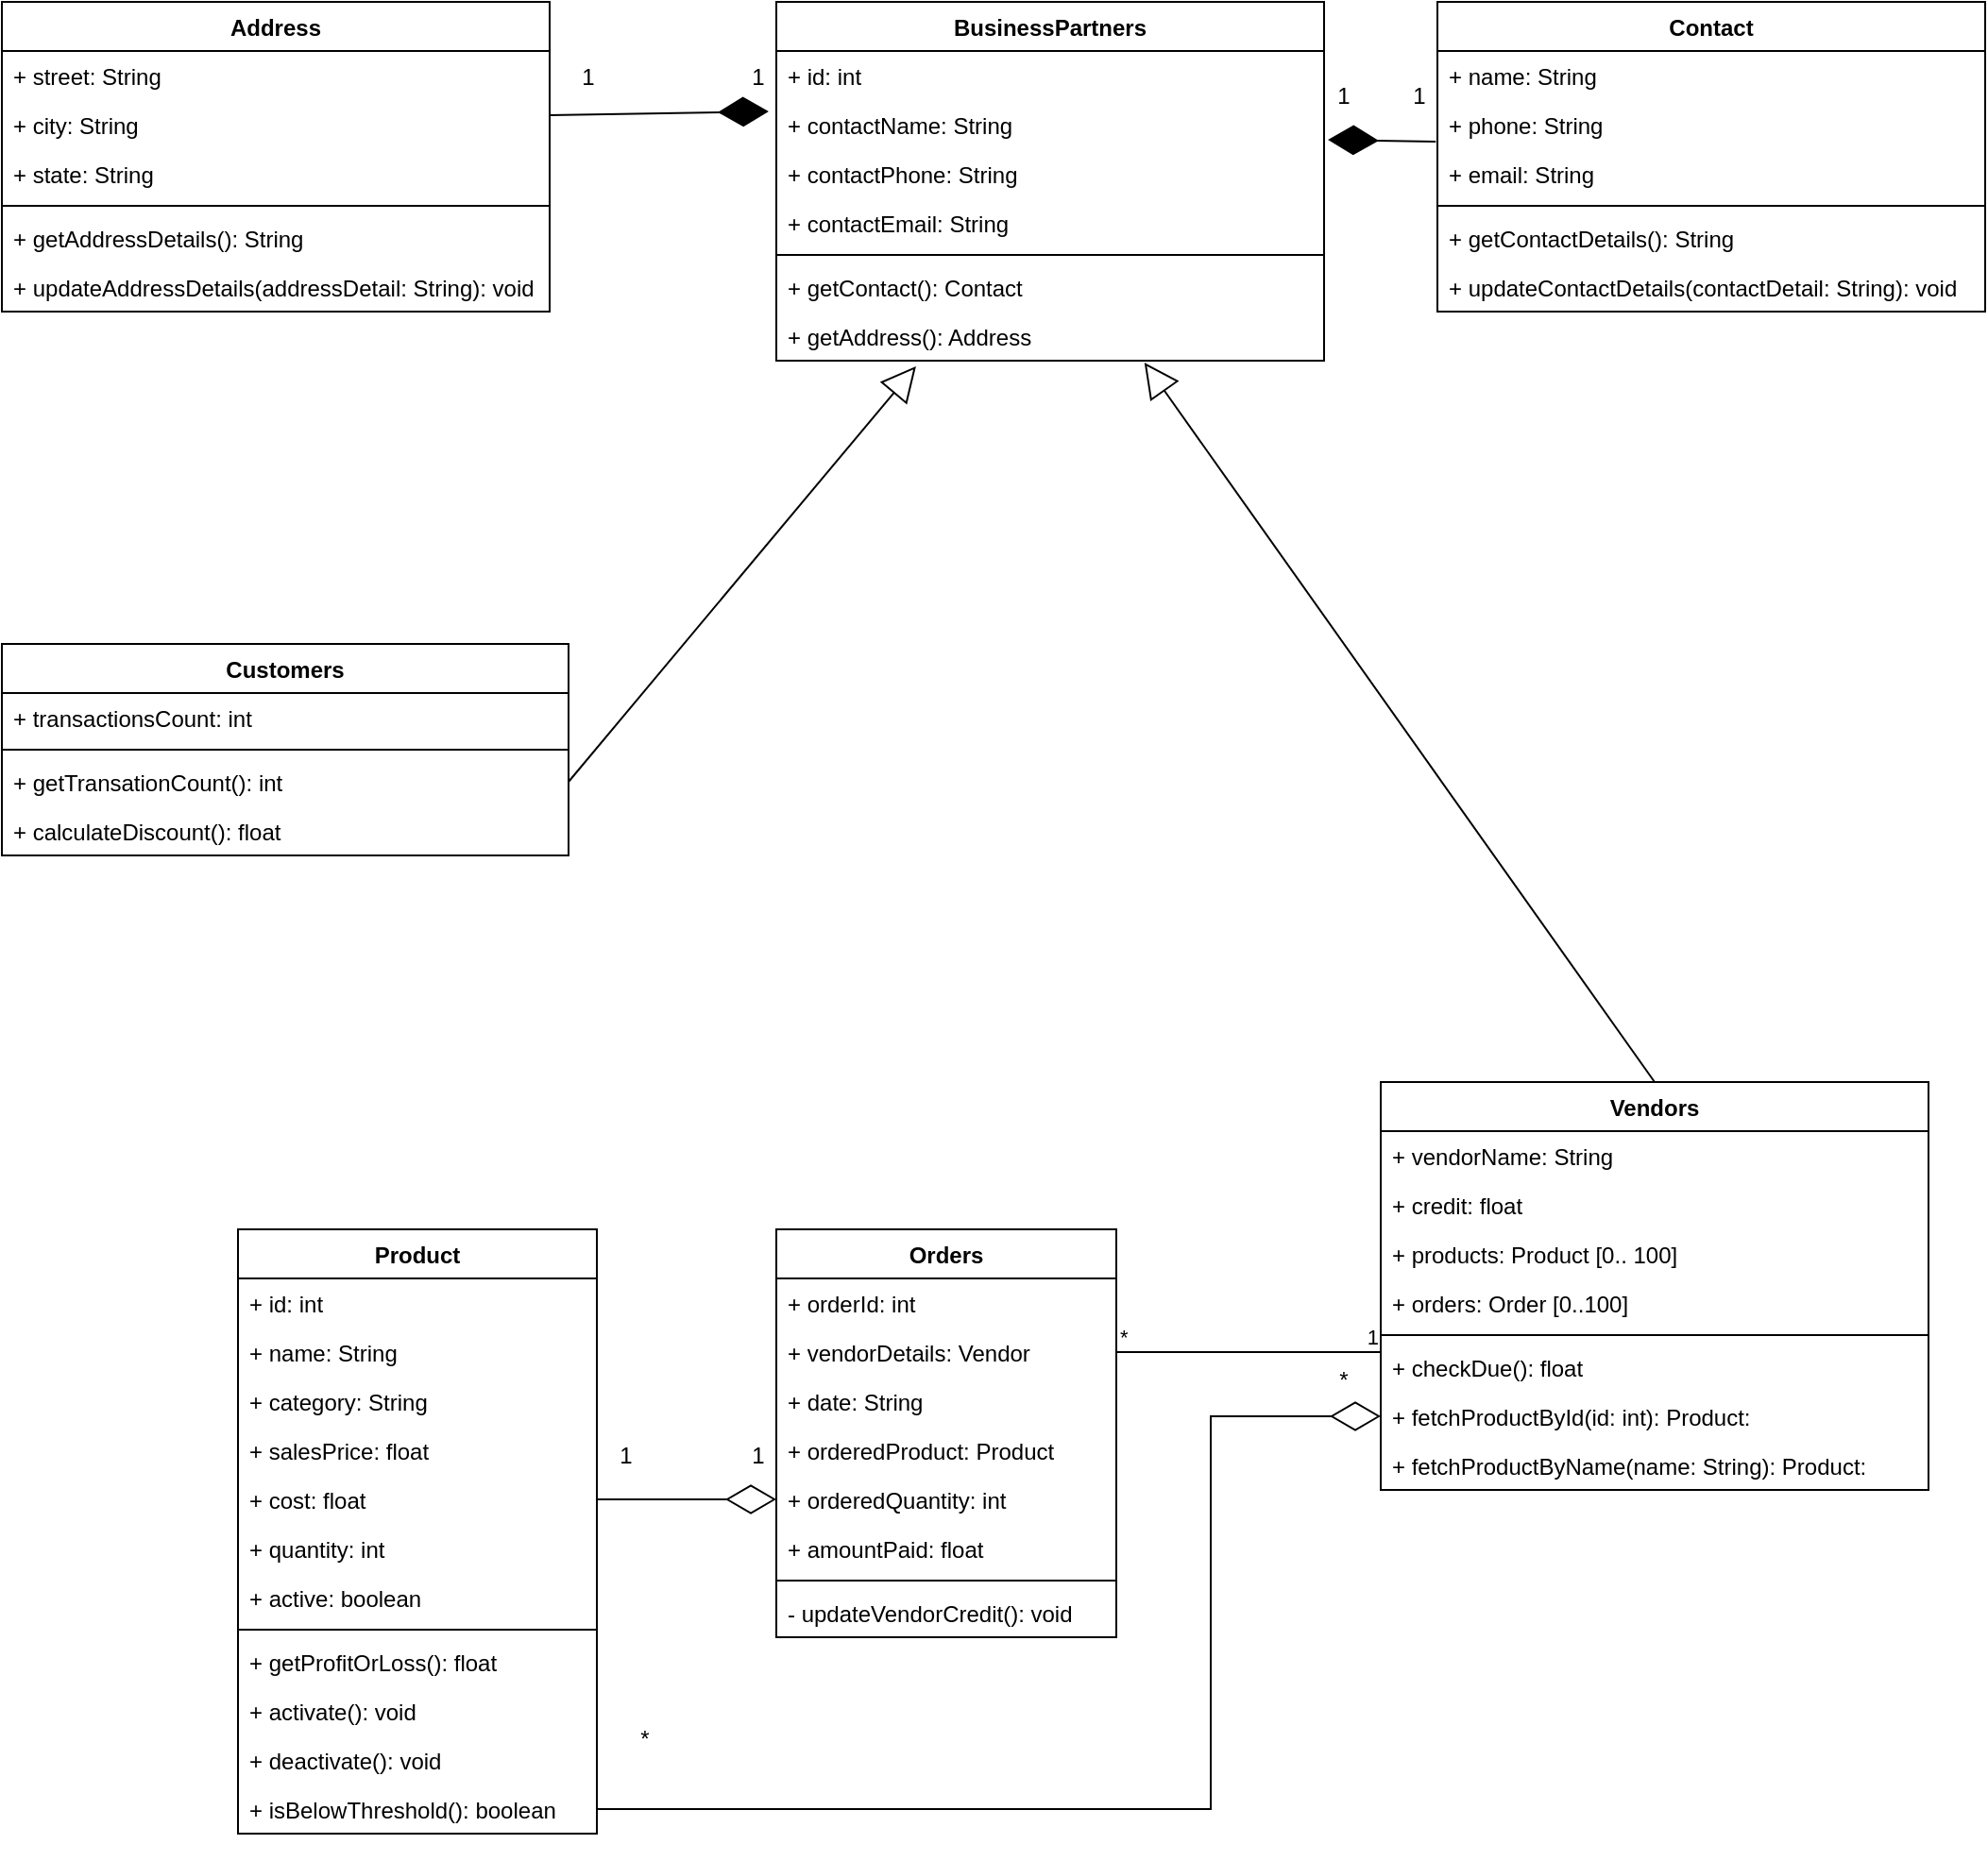<mxfile version="15.7.4" type="github">
  <diagram id="4TbU_epsyEHLMyrJDHha" name="Page-1">
    <mxGraphModel dx="868" dy="1594" grid="1" gridSize="10" guides="1" tooltips="1" connect="1" arrows="1" fold="1" page="1" pageScale="1" pageWidth="827" pageHeight="1169" math="0" shadow="0">
      <root>
        <mxCell id="0" />
        <mxCell id="1" parent="0" />
        <mxCell id="at3cq2nM4BJfjRinCHAx-1" value="Customers" style="swimlane;fontStyle=1;align=center;verticalAlign=top;childLayout=stackLayout;horizontal=1;startSize=26;horizontalStack=0;resizeParent=1;resizeParentMax=0;resizeLast=0;collapsible=1;marginBottom=0;" vertex="1" parent="1">
          <mxGeometry x="230" y="-70" width="300" height="112" as="geometry" />
        </mxCell>
        <mxCell id="at3cq2nM4BJfjRinCHAx-20" value="+ transactionsCount: int" style="text;strokeColor=none;fillColor=none;align=left;verticalAlign=top;spacingLeft=4;spacingRight=4;overflow=hidden;rotatable=0;points=[[0,0.5],[1,0.5]];portConstraint=eastwest;" vertex="1" parent="at3cq2nM4BJfjRinCHAx-1">
          <mxGeometry y="26" width="300" height="26" as="geometry" />
        </mxCell>
        <mxCell id="at3cq2nM4BJfjRinCHAx-3" value="" style="line;strokeWidth=1;fillColor=none;align=left;verticalAlign=middle;spacingTop=-1;spacingLeft=3;spacingRight=3;rotatable=0;labelPosition=right;points=[];portConstraint=eastwest;" vertex="1" parent="at3cq2nM4BJfjRinCHAx-1">
          <mxGeometry y="52" width="300" height="8" as="geometry" />
        </mxCell>
        <mxCell id="at3cq2nM4BJfjRinCHAx-77" value="+ getTransationCount(): int" style="text;strokeColor=none;fillColor=none;align=left;verticalAlign=top;spacingLeft=4;spacingRight=4;overflow=hidden;rotatable=0;points=[[0,0.5],[1,0.5]];portConstraint=eastwest;" vertex="1" parent="at3cq2nM4BJfjRinCHAx-1">
          <mxGeometry y="60" width="300" height="26" as="geometry" />
        </mxCell>
        <mxCell id="at3cq2nM4BJfjRinCHAx-4" value="+ calculateDiscount(): float" style="text;strokeColor=none;fillColor=none;align=left;verticalAlign=top;spacingLeft=4;spacingRight=4;overflow=hidden;rotatable=0;points=[[0,0.5],[1,0.5]];portConstraint=eastwest;" vertex="1" parent="at3cq2nM4BJfjRinCHAx-1">
          <mxGeometry y="86" width="300" height="26" as="geometry" />
        </mxCell>
        <mxCell id="at3cq2nM4BJfjRinCHAx-7" value="Product" style="swimlane;fontStyle=1;align=center;verticalAlign=top;childLayout=stackLayout;horizontal=1;startSize=26;horizontalStack=0;resizeParent=1;resizeParentMax=0;resizeLast=0;collapsible=1;marginBottom=0;" vertex="1" parent="1">
          <mxGeometry x="355" y="240" width="190" height="320" as="geometry" />
        </mxCell>
        <mxCell id="at3cq2nM4BJfjRinCHAx-11" value="+ id: int" style="text;strokeColor=none;fillColor=none;align=left;verticalAlign=top;spacingLeft=4;spacingRight=4;overflow=hidden;rotatable=0;points=[[0,0.5],[1,0.5]];portConstraint=eastwest;" vertex="1" parent="at3cq2nM4BJfjRinCHAx-7">
          <mxGeometry y="26" width="190" height="26" as="geometry" />
        </mxCell>
        <mxCell id="at3cq2nM4BJfjRinCHAx-12" value="+ name: String" style="text;strokeColor=none;fillColor=none;align=left;verticalAlign=top;spacingLeft=4;spacingRight=4;overflow=hidden;rotatable=0;points=[[0,0.5],[1,0.5]];portConstraint=eastwest;" vertex="1" parent="at3cq2nM4BJfjRinCHAx-7">
          <mxGeometry y="52" width="190" height="26" as="geometry" />
        </mxCell>
        <mxCell id="at3cq2nM4BJfjRinCHAx-13" value="+ category: String" style="text;strokeColor=none;fillColor=none;align=left;verticalAlign=top;spacingLeft=4;spacingRight=4;overflow=hidden;rotatable=0;points=[[0,0.5],[1,0.5]];portConstraint=eastwest;" vertex="1" parent="at3cq2nM4BJfjRinCHAx-7">
          <mxGeometry y="78" width="190" height="26" as="geometry" />
        </mxCell>
        <mxCell id="at3cq2nM4BJfjRinCHAx-14" value="+ salesPrice: float" style="text;strokeColor=none;fillColor=none;align=left;verticalAlign=top;spacingLeft=4;spacingRight=4;overflow=hidden;rotatable=0;points=[[0,0.5],[1,0.5]];portConstraint=eastwest;" vertex="1" parent="at3cq2nM4BJfjRinCHAx-7">
          <mxGeometry y="104" width="190" height="26" as="geometry" />
        </mxCell>
        <mxCell id="at3cq2nM4BJfjRinCHAx-15" value="+ cost: float" style="text;strokeColor=none;fillColor=none;align=left;verticalAlign=top;spacingLeft=4;spacingRight=4;overflow=hidden;rotatable=0;points=[[0,0.5],[1,0.5]];portConstraint=eastwest;" vertex="1" parent="at3cq2nM4BJfjRinCHAx-7">
          <mxGeometry y="130" width="190" height="26" as="geometry" />
        </mxCell>
        <mxCell id="at3cq2nM4BJfjRinCHAx-16" value="+ quantity: int" style="text;strokeColor=none;fillColor=none;align=left;verticalAlign=top;spacingLeft=4;spacingRight=4;overflow=hidden;rotatable=0;points=[[0,0.5],[1,0.5]];portConstraint=eastwest;" vertex="1" parent="at3cq2nM4BJfjRinCHAx-7">
          <mxGeometry y="156" width="190" height="26" as="geometry" />
        </mxCell>
        <mxCell id="at3cq2nM4BJfjRinCHAx-8" value="+ active: boolean" style="text;strokeColor=none;fillColor=none;align=left;verticalAlign=top;spacingLeft=4;spacingRight=4;overflow=hidden;rotatable=0;points=[[0,0.5],[1,0.5]];portConstraint=eastwest;" vertex="1" parent="at3cq2nM4BJfjRinCHAx-7">
          <mxGeometry y="182" width="190" height="26" as="geometry" />
        </mxCell>
        <mxCell id="at3cq2nM4BJfjRinCHAx-9" value="" style="line;strokeWidth=1;fillColor=none;align=left;verticalAlign=middle;spacingTop=-1;spacingLeft=3;spacingRight=3;rotatable=0;labelPosition=right;points=[];portConstraint=eastwest;" vertex="1" parent="at3cq2nM4BJfjRinCHAx-7">
          <mxGeometry y="208" width="190" height="8" as="geometry" />
        </mxCell>
        <mxCell id="at3cq2nM4BJfjRinCHAx-17" value="+ getProfitOrLoss(): float" style="text;strokeColor=none;fillColor=none;align=left;verticalAlign=top;spacingLeft=4;spacingRight=4;overflow=hidden;rotatable=0;points=[[0,0.5],[1,0.5]];portConstraint=eastwest;" vertex="1" parent="at3cq2nM4BJfjRinCHAx-7">
          <mxGeometry y="216" width="190" height="26" as="geometry" />
        </mxCell>
        <mxCell id="at3cq2nM4BJfjRinCHAx-18" value="+ activate(): void" style="text;strokeColor=none;fillColor=none;align=left;verticalAlign=top;spacingLeft=4;spacingRight=4;overflow=hidden;rotatable=0;points=[[0,0.5],[1,0.5]];portConstraint=eastwest;" vertex="1" parent="at3cq2nM4BJfjRinCHAx-7">
          <mxGeometry y="242" width="190" height="26" as="geometry" />
        </mxCell>
        <mxCell id="at3cq2nM4BJfjRinCHAx-19" value="+ deactivate(): void" style="text;strokeColor=none;fillColor=none;align=left;verticalAlign=top;spacingLeft=4;spacingRight=4;overflow=hidden;rotatable=0;points=[[0,0.5],[1,0.5]];portConstraint=eastwest;" vertex="1" parent="at3cq2nM4BJfjRinCHAx-7">
          <mxGeometry y="268" width="190" height="26" as="geometry" />
        </mxCell>
        <mxCell id="at3cq2nM4BJfjRinCHAx-10" value="+ isBelowThreshold(): boolean" style="text;strokeColor=none;fillColor=none;align=left;verticalAlign=top;spacingLeft=4;spacingRight=4;overflow=hidden;rotatable=0;points=[[0,0.5],[1,0.5]];portConstraint=eastwest;" vertex="1" parent="at3cq2nM4BJfjRinCHAx-7">
          <mxGeometry y="294" width="190" height="26" as="geometry" />
        </mxCell>
        <mxCell id="at3cq2nM4BJfjRinCHAx-26" value="Vendors" style="swimlane;fontStyle=1;align=center;verticalAlign=top;childLayout=stackLayout;horizontal=1;startSize=26;horizontalStack=0;resizeParent=1;resizeParentMax=0;resizeLast=0;collapsible=1;marginBottom=0;" vertex="1" parent="1">
          <mxGeometry x="960" y="162" width="290" height="216" as="geometry" />
        </mxCell>
        <mxCell id="at3cq2nM4BJfjRinCHAx-85" value="+ vendorName: String" style="text;strokeColor=none;fillColor=none;align=left;verticalAlign=top;spacingLeft=4;spacingRight=4;overflow=hidden;rotatable=0;points=[[0,0.5],[1,0.5]];portConstraint=eastwest;" vertex="1" parent="at3cq2nM4BJfjRinCHAx-26">
          <mxGeometry y="26" width="290" height="26" as="geometry" />
        </mxCell>
        <mxCell id="at3cq2nM4BJfjRinCHAx-86" value="+ credit: float" style="text;strokeColor=none;fillColor=none;align=left;verticalAlign=top;spacingLeft=4;spacingRight=4;overflow=hidden;rotatable=0;points=[[0,0.5],[1,0.5]];portConstraint=eastwest;" vertex="1" parent="at3cq2nM4BJfjRinCHAx-26">
          <mxGeometry y="52" width="290" height="26" as="geometry" />
        </mxCell>
        <mxCell id="at3cq2nM4BJfjRinCHAx-123" value="+ products: Product [0.. 100]" style="text;strokeColor=none;fillColor=none;align=left;verticalAlign=top;spacingLeft=4;spacingRight=4;overflow=hidden;rotatable=0;points=[[0,0.5],[1,0.5]];portConstraint=eastwest;" vertex="1" parent="at3cq2nM4BJfjRinCHAx-26">
          <mxGeometry y="78" width="290" height="26" as="geometry" />
        </mxCell>
        <mxCell id="at3cq2nM4BJfjRinCHAx-27" value="+ orders: Order [0..100] " style="text;strokeColor=none;fillColor=none;align=left;verticalAlign=top;spacingLeft=4;spacingRight=4;overflow=hidden;rotatable=0;points=[[0,0.5],[1,0.5]];portConstraint=eastwest;" vertex="1" parent="at3cq2nM4BJfjRinCHAx-26">
          <mxGeometry y="104" width="290" height="26" as="geometry" />
        </mxCell>
        <mxCell id="at3cq2nM4BJfjRinCHAx-28" value="" style="line;strokeWidth=1;fillColor=none;align=left;verticalAlign=middle;spacingTop=-1;spacingLeft=3;spacingRight=3;rotatable=0;labelPosition=right;points=[];portConstraint=eastwest;" vertex="1" parent="at3cq2nM4BJfjRinCHAx-26">
          <mxGeometry y="130" width="290" height="8" as="geometry" />
        </mxCell>
        <mxCell id="at3cq2nM4BJfjRinCHAx-89" value="+ checkDue(): float" style="text;strokeColor=none;fillColor=none;align=left;verticalAlign=top;spacingLeft=4;spacingRight=4;overflow=hidden;rotatable=0;points=[[0,0.5],[1,0.5]];portConstraint=eastwest;" vertex="1" parent="at3cq2nM4BJfjRinCHAx-26">
          <mxGeometry y="138" width="290" height="26" as="geometry" />
        </mxCell>
        <mxCell id="at3cq2nM4BJfjRinCHAx-90" value="+ fetchProductById(id: int): Product: " style="text;strokeColor=none;fillColor=none;align=left;verticalAlign=top;spacingLeft=4;spacingRight=4;overflow=hidden;rotatable=0;points=[[0,0.5],[1,0.5]];portConstraint=eastwest;" vertex="1" parent="at3cq2nM4BJfjRinCHAx-26">
          <mxGeometry y="164" width="290" height="26" as="geometry" />
        </mxCell>
        <mxCell id="at3cq2nM4BJfjRinCHAx-37" value="+ fetchProductByName(name: String): Product: " style="text;strokeColor=none;fillColor=none;align=left;verticalAlign=top;spacingLeft=4;spacingRight=4;overflow=hidden;rotatable=0;points=[[0,0.5],[1,0.5]];portConstraint=eastwest;" vertex="1" parent="at3cq2nM4BJfjRinCHAx-26">
          <mxGeometry y="190" width="290" height="26" as="geometry" />
        </mxCell>
        <mxCell id="at3cq2nM4BJfjRinCHAx-38" value="Orders" style="swimlane;fontStyle=1;align=center;verticalAlign=top;childLayout=stackLayout;horizontal=1;startSize=26;horizontalStack=0;resizeParent=1;resizeParentMax=0;resizeLast=0;collapsible=1;marginBottom=0;" vertex="1" parent="1">
          <mxGeometry x="640" y="240" width="180" height="216" as="geometry" />
        </mxCell>
        <mxCell id="at3cq2nM4BJfjRinCHAx-61" value="+ orderId: int" style="text;strokeColor=none;fillColor=none;align=left;verticalAlign=top;spacingLeft=4;spacingRight=4;overflow=hidden;rotatable=0;points=[[0,0.5],[1,0.5]];portConstraint=eastwest;" vertex="1" parent="at3cq2nM4BJfjRinCHAx-38">
          <mxGeometry y="26" width="180" height="26" as="geometry" />
        </mxCell>
        <mxCell id="at3cq2nM4BJfjRinCHAx-39" value="+ vendorDetails: Vendor" style="text;strokeColor=none;fillColor=none;align=left;verticalAlign=top;spacingLeft=4;spacingRight=4;overflow=hidden;rotatable=0;points=[[0,0.5],[1,0.5]];portConstraint=eastwest;" vertex="1" parent="at3cq2nM4BJfjRinCHAx-38">
          <mxGeometry y="52" width="180" height="26" as="geometry" />
        </mxCell>
        <mxCell id="at3cq2nM4BJfjRinCHAx-64" value="+ date: String" style="text;strokeColor=none;fillColor=none;align=left;verticalAlign=top;spacingLeft=4;spacingRight=4;overflow=hidden;rotatable=0;points=[[0,0.5],[1,0.5]];portConstraint=eastwest;" vertex="1" parent="at3cq2nM4BJfjRinCHAx-38">
          <mxGeometry y="78" width="180" height="26" as="geometry" />
        </mxCell>
        <mxCell id="at3cq2nM4BJfjRinCHAx-71" value="+ orderedProduct: Product" style="text;strokeColor=none;fillColor=none;align=left;verticalAlign=top;spacingLeft=4;spacingRight=4;overflow=hidden;rotatable=0;points=[[0,0.5],[1,0.5]];portConstraint=eastwest;" vertex="1" parent="at3cq2nM4BJfjRinCHAx-38">
          <mxGeometry y="104" width="180" height="26" as="geometry" />
        </mxCell>
        <mxCell id="at3cq2nM4BJfjRinCHAx-72" value="+ orderedQuantity: int" style="text;strokeColor=none;fillColor=none;align=left;verticalAlign=top;spacingLeft=4;spacingRight=4;overflow=hidden;rotatable=0;points=[[0,0.5],[1,0.5]];portConstraint=eastwest;" vertex="1" parent="at3cq2nM4BJfjRinCHAx-38">
          <mxGeometry y="130" width="180" height="26" as="geometry" />
        </mxCell>
        <mxCell id="at3cq2nM4BJfjRinCHAx-68" value="+ amountPaid: float" style="text;strokeColor=none;fillColor=none;align=left;verticalAlign=top;spacingLeft=4;spacingRight=4;overflow=hidden;rotatable=0;points=[[0,0.5],[1,0.5]];portConstraint=eastwest;" vertex="1" parent="at3cq2nM4BJfjRinCHAx-38">
          <mxGeometry y="156" width="180" height="26" as="geometry" />
        </mxCell>
        <mxCell id="at3cq2nM4BJfjRinCHAx-40" value="" style="line;strokeWidth=1;fillColor=none;align=left;verticalAlign=middle;spacingTop=-1;spacingLeft=3;spacingRight=3;rotatable=0;labelPosition=right;points=[];portConstraint=eastwest;" vertex="1" parent="at3cq2nM4BJfjRinCHAx-38">
          <mxGeometry y="182" width="180" height="8" as="geometry" />
        </mxCell>
        <mxCell id="at3cq2nM4BJfjRinCHAx-41" value="- updateVendorCredit(): void" style="text;strokeColor=none;fillColor=none;align=left;verticalAlign=top;spacingLeft=4;spacingRight=4;overflow=hidden;rotatable=0;points=[[0,0.5],[1,0.5]];portConstraint=eastwest;" vertex="1" parent="at3cq2nM4BJfjRinCHAx-38">
          <mxGeometry y="190" width="180" height="26" as="geometry" />
        </mxCell>
        <mxCell id="at3cq2nM4BJfjRinCHAx-98" value="" style="endArrow=none;html=1;edgeStyle=orthogonalEdgeStyle;rounded=0;entryX=0;entryY=0.5;entryDx=0;entryDy=0;exitX=1;exitY=0.5;exitDx=0;exitDy=0;" edge="1" parent="1" source="at3cq2nM4BJfjRinCHAx-39">
          <mxGeometry relative="1" as="geometry">
            <mxPoint x="750" y="400" as="sourcePoint" />
            <mxPoint x="960" y="305" as="targetPoint" />
          </mxGeometry>
        </mxCell>
        <mxCell id="at3cq2nM4BJfjRinCHAx-99" value="*" style="edgeLabel;resizable=0;html=1;align=left;verticalAlign=bottom;" connectable="0" vertex="1" parent="at3cq2nM4BJfjRinCHAx-98">
          <mxGeometry x="-1" relative="1" as="geometry" />
        </mxCell>
        <mxCell id="at3cq2nM4BJfjRinCHAx-100" value="1" style="edgeLabel;resizable=0;html=1;align=right;verticalAlign=bottom;" connectable="0" vertex="1" parent="at3cq2nM4BJfjRinCHAx-98">
          <mxGeometry x="1" relative="1" as="geometry" />
        </mxCell>
        <mxCell id="at3cq2nM4BJfjRinCHAx-101" value="1" style="text;html=1;align=center;verticalAlign=middle;resizable=0;points=[];autosize=1;strokeColor=none;fillColor=none;" vertex="1" parent="1">
          <mxGeometry x="550" y="350" width="20" height="20" as="geometry" />
        </mxCell>
        <mxCell id="at3cq2nM4BJfjRinCHAx-102" value="1" style="text;html=1;align=center;verticalAlign=middle;resizable=0;points=[];autosize=1;strokeColor=none;fillColor=none;" vertex="1" parent="1">
          <mxGeometry x="620" y="350" width="20" height="20" as="geometry" />
        </mxCell>
        <mxCell id="at3cq2nM4BJfjRinCHAx-103" value="*" style="text;html=1;align=center;verticalAlign=middle;resizable=0;points=[];autosize=1;strokeColor=none;fillColor=none;" vertex="1" parent="1">
          <mxGeometry x="560" y="500" width="20" height="20" as="geometry" />
        </mxCell>
        <mxCell id="at3cq2nM4BJfjRinCHAx-104" value="*" style="text;html=1;align=center;verticalAlign=middle;resizable=0;points=[];autosize=1;strokeColor=none;fillColor=none;" vertex="1" parent="1">
          <mxGeometry x="930" y="310" width="20" height="20" as="geometry" />
        </mxCell>
        <mxCell id="at3cq2nM4BJfjRinCHAx-105" value="BusinessPartners" style="swimlane;fontStyle=1;align=center;verticalAlign=top;childLayout=stackLayout;horizontal=1;startSize=26;horizontalStack=0;resizeParent=1;resizeParentMax=0;resizeLast=0;collapsible=1;marginBottom=0;" vertex="1" parent="1">
          <mxGeometry x="640" y="-410" width="290" height="190" as="geometry" />
        </mxCell>
        <mxCell id="at3cq2nM4BJfjRinCHAx-109" value="+ id: int" style="text;strokeColor=none;fillColor=none;align=left;verticalAlign=top;spacingLeft=4;spacingRight=4;overflow=hidden;rotatable=0;points=[[0,0.5],[1,0.5]];portConstraint=eastwest;" vertex="1" parent="at3cq2nM4BJfjRinCHAx-105">
          <mxGeometry y="26" width="290" height="26" as="geometry" />
        </mxCell>
        <mxCell id="at3cq2nM4BJfjRinCHAx-110" value="+ contactName: String" style="text;strokeColor=none;fillColor=none;align=left;verticalAlign=top;spacingLeft=4;spacingRight=4;overflow=hidden;rotatable=0;points=[[0,0.5],[1,0.5]];portConstraint=eastwest;" vertex="1" parent="at3cq2nM4BJfjRinCHAx-105">
          <mxGeometry y="52" width="290" height="26" as="geometry" />
        </mxCell>
        <mxCell id="at3cq2nM4BJfjRinCHAx-111" value="+ contactPhone: String" style="text;strokeColor=none;fillColor=none;align=left;verticalAlign=top;spacingLeft=4;spacingRight=4;overflow=hidden;rotatable=0;points=[[0,0.5],[1,0.5]];portConstraint=eastwest;" vertex="1" parent="at3cq2nM4BJfjRinCHAx-105">
          <mxGeometry y="78" width="290" height="26" as="geometry" />
        </mxCell>
        <mxCell id="at3cq2nM4BJfjRinCHAx-112" value="+ contactEmail: String" style="text;strokeColor=none;fillColor=none;align=left;verticalAlign=top;spacingLeft=4;spacingRight=4;overflow=hidden;rotatable=0;points=[[0,0.5],[1,0.5]];portConstraint=eastwest;" vertex="1" parent="at3cq2nM4BJfjRinCHAx-105">
          <mxGeometry y="104" width="290" height="26" as="geometry" />
        </mxCell>
        <mxCell id="at3cq2nM4BJfjRinCHAx-107" value="" style="line;strokeWidth=1;fillColor=none;align=left;verticalAlign=middle;spacingTop=-1;spacingLeft=3;spacingRight=3;rotatable=0;labelPosition=right;points=[];portConstraint=eastwest;" vertex="1" parent="at3cq2nM4BJfjRinCHAx-105">
          <mxGeometry y="130" width="290" height="8" as="geometry" />
        </mxCell>
        <mxCell id="at3cq2nM4BJfjRinCHAx-115" value="+ getContact(): Contact" style="text;strokeColor=none;fillColor=none;align=left;verticalAlign=top;spacingLeft=4;spacingRight=4;overflow=hidden;rotatable=0;points=[[0,0.5],[1,0.5]];portConstraint=eastwest;" vertex="1" parent="at3cq2nM4BJfjRinCHAx-105">
          <mxGeometry y="138" width="290" height="26" as="geometry" />
        </mxCell>
        <mxCell id="at3cq2nM4BJfjRinCHAx-117" value="+ getAddress(): Address" style="text;strokeColor=none;fillColor=none;align=left;verticalAlign=top;spacingLeft=4;spacingRight=4;overflow=hidden;rotatable=0;points=[[0,0.5],[1,0.5]];portConstraint=eastwest;" vertex="1" parent="at3cq2nM4BJfjRinCHAx-105">
          <mxGeometry y="164" width="290" height="26" as="geometry" />
        </mxCell>
        <mxCell id="at3cq2nM4BJfjRinCHAx-119" value="" style="endArrow=block;endSize=16;endFill=0;html=1;rounded=0;entryX=0.255;entryY=1.115;entryDx=0;entryDy=0;entryPerimeter=0;exitX=1;exitY=0.5;exitDx=0;exitDy=0;" edge="1" parent="1" target="at3cq2nM4BJfjRinCHAx-117">
          <mxGeometry x="0.125" y="60" width="160" relative="1" as="geometry">
            <mxPoint x="530" y="3" as="sourcePoint" />
            <mxPoint x="707.86" y="-163.996" as="targetPoint" />
            <mxPoint as="offset" />
          </mxGeometry>
        </mxCell>
        <mxCell id="at3cq2nM4BJfjRinCHAx-120" value="" style="endArrow=block;endSize=16;endFill=0;html=1;rounded=0;entryX=0.672;entryY=1.038;entryDx=0;entryDy=0;entryPerimeter=0;exitX=0.5;exitY=0;exitDx=0;exitDy=0;" edge="1" parent="1" source="at3cq2nM4BJfjRinCHAx-26" target="at3cq2nM4BJfjRinCHAx-117">
          <mxGeometry y="30" width="160" relative="1" as="geometry">
            <mxPoint x="1000" y="-10" as="sourcePoint" />
            <mxPoint x="847.06" y="-168" as="targetPoint" />
            <mxPoint as="offset" />
          </mxGeometry>
        </mxCell>
        <mxCell id="at3cq2nM4BJfjRinCHAx-121" value="" style="endArrow=diamondThin;endFill=0;endSize=24;html=1;rounded=0;exitX=1;exitY=0.5;exitDx=0;exitDy=0;entryX=0;entryY=0.5;entryDx=0;entryDy=0;" edge="1" parent="1" source="at3cq2nM4BJfjRinCHAx-10" target="at3cq2nM4BJfjRinCHAx-90">
          <mxGeometry width="160" relative="1" as="geometry">
            <mxPoint x="770" y="320" as="sourcePoint" />
            <mxPoint x="860" y="530" as="targetPoint" />
            <Array as="points">
              <mxPoint x="870" y="547" />
              <mxPoint x="870" y="339" />
            </Array>
          </mxGeometry>
        </mxCell>
        <mxCell id="at3cq2nM4BJfjRinCHAx-122" value="" style="endArrow=diamondThin;endFill=0;endSize=24;html=1;rounded=0;entryX=0;entryY=0.5;entryDx=0;entryDy=0;exitX=1;exitY=0.5;exitDx=0;exitDy=0;" edge="1" parent="1" source="at3cq2nM4BJfjRinCHAx-15" target="at3cq2nM4BJfjRinCHAx-72">
          <mxGeometry width="160" relative="1" as="geometry">
            <mxPoint x="770" y="320" as="sourcePoint" />
            <mxPoint x="930" y="320" as="targetPoint" />
          </mxGeometry>
        </mxCell>
        <mxCell id="at3cq2nM4BJfjRinCHAx-124" value="Address" style="swimlane;fontStyle=1;align=center;verticalAlign=top;childLayout=stackLayout;horizontal=1;startSize=26;horizontalStack=0;resizeParent=1;resizeParentMax=0;resizeLast=0;collapsible=1;marginBottom=0;" vertex="1" parent="1">
          <mxGeometry x="230" y="-410" width="290" height="164" as="geometry">
            <mxRectangle x="200" y="120" width="80" height="26" as="alternateBounds" />
          </mxGeometry>
        </mxCell>
        <mxCell id="at3cq2nM4BJfjRinCHAx-125" value="+ street: String" style="text;strokeColor=none;fillColor=none;align=left;verticalAlign=top;spacingLeft=4;spacingRight=4;overflow=hidden;rotatable=0;points=[[0,0.5],[1,0.5]];portConstraint=eastwest;" vertex="1" parent="at3cq2nM4BJfjRinCHAx-124">
          <mxGeometry y="26" width="290" height="26" as="geometry" />
        </mxCell>
        <mxCell id="at3cq2nM4BJfjRinCHAx-126" value="+ city: String" style="text;strokeColor=none;fillColor=none;align=left;verticalAlign=top;spacingLeft=4;spacingRight=4;overflow=hidden;rotatable=0;points=[[0,0.5],[1,0.5]];portConstraint=eastwest;" vertex="1" parent="at3cq2nM4BJfjRinCHAx-124">
          <mxGeometry y="52" width="290" height="26" as="geometry" />
        </mxCell>
        <mxCell id="at3cq2nM4BJfjRinCHAx-127" value="+ state: String" style="text;strokeColor=none;fillColor=none;align=left;verticalAlign=top;spacingLeft=4;spacingRight=4;overflow=hidden;rotatable=0;points=[[0,0.5],[1,0.5]];portConstraint=eastwest;" vertex="1" parent="at3cq2nM4BJfjRinCHAx-124">
          <mxGeometry y="78" width="290" height="26" as="geometry" />
        </mxCell>
        <mxCell id="at3cq2nM4BJfjRinCHAx-128" value="" style="line;strokeWidth=1;fillColor=none;align=left;verticalAlign=middle;spacingTop=-1;spacingLeft=3;spacingRight=3;rotatable=0;labelPosition=right;points=[];portConstraint=eastwest;" vertex="1" parent="at3cq2nM4BJfjRinCHAx-124">
          <mxGeometry y="104" width="290" height="8" as="geometry" />
        </mxCell>
        <mxCell id="at3cq2nM4BJfjRinCHAx-129" value="+ getAddressDetails(): String" style="text;strokeColor=none;fillColor=none;align=left;verticalAlign=top;spacingLeft=4;spacingRight=4;overflow=hidden;rotatable=0;points=[[0,0.5],[1,0.5]];portConstraint=eastwest;" vertex="1" parent="at3cq2nM4BJfjRinCHAx-124">
          <mxGeometry y="112" width="290" height="26" as="geometry" />
        </mxCell>
        <mxCell id="at3cq2nM4BJfjRinCHAx-130" value="+ updateAddressDetails(addressDetail: String): void" style="text;strokeColor=none;fillColor=none;align=left;verticalAlign=top;spacingLeft=4;spacingRight=4;overflow=hidden;rotatable=0;points=[[0,0.5],[1,0.5]];portConstraint=eastwest;" vertex="1" parent="at3cq2nM4BJfjRinCHAx-124">
          <mxGeometry y="138" width="290" height="26" as="geometry" />
        </mxCell>
        <mxCell id="at3cq2nM4BJfjRinCHAx-131" value="" style="endArrow=diamondThin;endFill=1;endSize=24;html=1;exitX=1;exitY=0.5;exitDx=0;exitDy=0;entryX=-0.014;entryY=0.231;entryDx=0;entryDy=0;entryPerimeter=0;" edge="1" parent="1" target="at3cq2nM4BJfjRinCHAx-110">
          <mxGeometry width="160" relative="1" as="geometry">
            <mxPoint x="520" y="-350" as="sourcePoint" />
            <mxPoint x="580" y="-350" as="targetPoint" />
          </mxGeometry>
        </mxCell>
        <mxCell id="at3cq2nM4BJfjRinCHAx-132" value="Contact" style="swimlane;fontStyle=1;align=center;verticalAlign=top;childLayout=stackLayout;horizontal=1;startSize=26;horizontalStack=0;resizeParent=1;resizeParentMax=0;resizeLast=0;collapsible=1;marginBottom=0;" vertex="1" parent="1">
          <mxGeometry x="990" y="-410" width="290" height="164" as="geometry">
            <mxRectangle x="200" y="120" width="80" height="26" as="alternateBounds" />
          </mxGeometry>
        </mxCell>
        <mxCell id="at3cq2nM4BJfjRinCHAx-133" value="+ name: String" style="text;strokeColor=none;fillColor=none;align=left;verticalAlign=top;spacingLeft=4;spacingRight=4;overflow=hidden;rotatable=0;points=[[0,0.5],[1,0.5]];portConstraint=eastwest;" vertex="1" parent="at3cq2nM4BJfjRinCHAx-132">
          <mxGeometry y="26" width="290" height="26" as="geometry" />
        </mxCell>
        <mxCell id="at3cq2nM4BJfjRinCHAx-134" value="+ phone: String" style="text;strokeColor=none;fillColor=none;align=left;verticalAlign=top;spacingLeft=4;spacingRight=4;overflow=hidden;rotatable=0;points=[[0,0.5],[1,0.5]];portConstraint=eastwest;" vertex="1" parent="at3cq2nM4BJfjRinCHAx-132">
          <mxGeometry y="52" width="290" height="26" as="geometry" />
        </mxCell>
        <mxCell id="at3cq2nM4BJfjRinCHAx-135" value="+ email: String" style="text;strokeColor=none;fillColor=none;align=left;verticalAlign=top;spacingLeft=4;spacingRight=4;overflow=hidden;rotatable=0;points=[[0,0.5],[1,0.5]];portConstraint=eastwest;" vertex="1" parent="at3cq2nM4BJfjRinCHAx-132">
          <mxGeometry y="78" width="290" height="26" as="geometry" />
        </mxCell>
        <mxCell id="at3cq2nM4BJfjRinCHAx-136" value="" style="line;strokeWidth=1;fillColor=none;align=left;verticalAlign=middle;spacingTop=-1;spacingLeft=3;spacingRight=3;rotatable=0;labelPosition=right;points=[];portConstraint=eastwest;" vertex="1" parent="at3cq2nM4BJfjRinCHAx-132">
          <mxGeometry y="104" width="290" height="8" as="geometry" />
        </mxCell>
        <mxCell id="at3cq2nM4BJfjRinCHAx-137" value="+ getContactDetails(): String" style="text;strokeColor=none;fillColor=none;align=left;verticalAlign=top;spacingLeft=4;spacingRight=4;overflow=hidden;rotatable=0;points=[[0,0.5],[1,0.5]];portConstraint=eastwest;" vertex="1" parent="at3cq2nM4BJfjRinCHAx-132">
          <mxGeometry y="112" width="290" height="26" as="geometry" />
        </mxCell>
        <mxCell id="at3cq2nM4BJfjRinCHAx-138" value="+ updateContactDetails(contactDetail: String): void" style="text;strokeColor=none;fillColor=none;align=left;verticalAlign=top;spacingLeft=4;spacingRight=4;overflow=hidden;rotatable=0;points=[[0,0.5],[1,0.5]];portConstraint=eastwest;" vertex="1" parent="at3cq2nM4BJfjRinCHAx-132">
          <mxGeometry y="138" width="290" height="26" as="geometry" />
        </mxCell>
        <mxCell id="at3cq2nM4BJfjRinCHAx-139" value="" style="endArrow=diamondThin;endFill=1;endSize=24;html=1;rounded=0;entryX=1.007;entryY=-0.192;entryDx=0;entryDy=0;entryPerimeter=0;exitX=-0.003;exitY=0.846;exitDx=0;exitDy=0;exitPerimeter=0;" edge="1" parent="1" source="at3cq2nM4BJfjRinCHAx-134" target="at3cq2nM4BJfjRinCHAx-111">
          <mxGeometry width="160" relative="1" as="geometry">
            <mxPoint x="720" y="-250" as="sourcePoint" />
            <mxPoint x="880" y="-250" as="targetPoint" />
          </mxGeometry>
        </mxCell>
        <mxCell id="at3cq2nM4BJfjRinCHAx-140" value="1" style="text;html=1;align=center;verticalAlign=middle;resizable=0;points=[];autosize=1;strokeColor=none;fillColor=none;" vertex="1" parent="1">
          <mxGeometry x="930" y="-370" width="20" height="20" as="geometry" />
        </mxCell>
        <mxCell id="at3cq2nM4BJfjRinCHAx-141" value="1" style="text;html=1;align=center;verticalAlign=middle;resizable=0;points=[];autosize=1;strokeColor=none;fillColor=none;" vertex="1" parent="1">
          <mxGeometry x="970" y="-370" width="20" height="20" as="geometry" />
        </mxCell>
        <mxCell id="at3cq2nM4BJfjRinCHAx-143" value="1" style="text;html=1;align=center;verticalAlign=middle;resizable=0;points=[];autosize=1;strokeColor=none;fillColor=none;" vertex="1" parent="1">
          <mxGeometry x="530" y="-380" width="20" height="20" as="geometry" />
        </mxCell>
        <mxCell id="at3cq2nM4BJfjRinCHAx-144" value="1" style="text;html=1;align=center;verticalAlign=middle;resizable=0;points=[];autosize=1;strokeColor=none;fillColor=none;" vertex="1" parent="1">
          <mxGeometry x="620" y="-380" width="20" height="20" as="geometry" />
        </mxCell>
      </root>
    </mxGraphModel>
  </diagram>
</mxfile>
